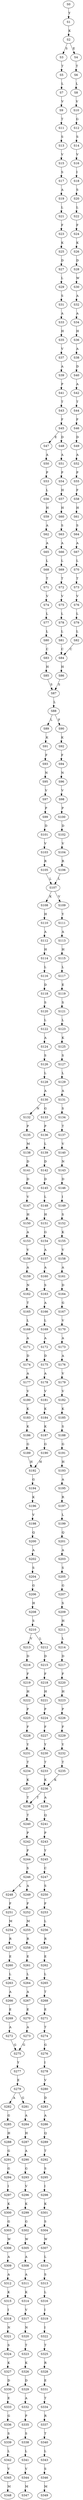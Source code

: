 strict digraph  {
	S0 -> S1 [ label = Y ];
	S1 -> S2 [ label = K ];
	S2 -> S3 [ label = S ];
	S2 -> S4 [ label = E ];
	S3 -> S5 [ label = T ];
	S4 -> S6 [ label = T ];
	S5 -> S7 [ label = L ];
	S6 -> S8 [ label = L ];
	S7 -> S9 [ label = V ];
	S8 -> S10 [ label = V ];
	S9 -> S11 [ label = T ];
	S10 -> S12 [ label = G ];
	S11 -> S13 [ label = S ];
	S12 -> S14 [ label = S ];
	S13 -> S15 [ label = V ];
	S14 -> S16 [ label = V ];
	S15 -> S17 [ label = S ];
	S16 -> S18 [ label = I ];
	S17 -> S19 [ label = A ];
	S18 -> S20 [ label = S ];
	S19 -> S21 [ label = L ];
	S20 -> S22 [ label = L ];
	S21 -> S23 [ label = F ];
	S22 -> S24 [ label = F ];
	S23 -> S25 [ label = K ];
	S24 -> S26 [ label = K ];
	S25 -> S27 [ label = D ];
	S26 -> S28 [ label = D ];
	S27 -> S29 [ label = L ];
	S28 -> S30 [ label = W ];
	S29 -> S31 [ label = S ];
	S30 -> S32 [ label = A ];
	S31 -> S33 [ label = A ];
	S32 -> S34 [ label = A ];
	S33 -> S35 [ label = H ];
	S34 -> S36 [ label = H ];
	S35 -> S37 [ label = V ];
	S36 -> S38 [ label = A ];
	S37 -> S39 [ label = A ];
	S38 -> S40 [ label = D ];
	S39 -> S41 [ label = P ];
	S40 -> S42 [ label = A ];
	S41 -> S43 [ label = T ];
	S42 -> S44 [ label = T ];
	S43 -> S45 [ label = F ];
	S44 -> S46 [ label = F ];
	S45 -> S47 [ label = E ];
	S45 -> S48 [ label = D ];
	S46 -> S49 [ label = D ];
	S47 -> S50 [ label = A ];
	S48 -> S51 [ label = A ];
	S49 -> S52 [ label = A ];
	S50 -> S53 [ label = P ];
	S51 -> S54 [ label = P ];
	S52 -> S55 [ label = P ];
	S53 -> S56 [ label = L ];
	S54 -> S57 [ label = H ];
	S55 -> S58 [ label = F ];
	S56 -> S59 [ label = H ];
	S57 -> S60 [ label = H ];
	S58 -> S61 [ label = H ];
	S59 -> S62 [ label = A ];
	S60 -> S63 [ label = S ];
	S61 -> S64 [ label = S ];
	S62 -> S65 [ label = A ];
	S63 -> S66 [ label = A ];
	S64 -> S67 [ label = A ];
	S65 -> S68 [ label = L ];
	S66 -> S69 [ label = L ];
	S67 -> S70 [ label = L ];
	S68 -> S71 [ label = T ];
	S69 -> S72 [ label = T ];
	S70 -> S73 [ label = T ];
	S71 -> S74 [ label = V ];
	S72 -> S75 [ label = V ];
	S73 -> S76 [ label = V ];
	S74 -> S77 [ label = L ];
	S75 -> S78 [ label = L ];
	S76 -> S79 [ label = L ];
	S77 -> S80 [ label = L ];
	S78 -> S81 [ label = L ];
	S79 -> S82 [ label = L ];
	S80 -> S83 [ label = C ];
	S81 -> S84 [ label = C ];
	S82 -> S84 [ label = C ];
	S83 -> S85 [ label = H ];
	S84 -> S86 [ label = H ];
	S85 -> S87 [ label = S ];
	S86 -> S87 [ label = S ];
	S87 -> S88 [ label = L ];
	S88 -> S89 [ label = L ];
	S88 -> S90 [ label = F ];
	S89 -> S91 [ label = K ];
	S90 -> S92 [ label = K ];
	S91 -> S93 [ label = F ];
	S92 -> S94 [ label = F ];
	S93 -> S95 [ label = N ];
	S94 -> S96 [ label = N ];
	S95 -> S97 [ label = V ];
	S96 -> S98 [ label = V ];
	S97 -> S99 [ label = P ];
	S98 -> S100 [ label = P ];
	S99 -> S101 [ label = D ];
	S100 -> S102 [ label = D ];
	S101 -> S103 [ label = V ];
	S102 -> S104 [ label = V ];
	S103 -> S105 [ label = R ];
	S104 -> S106 [ label = R ];
	S105 -> S107 [ label = L ];
	S106 -> S107 [ label = L ];
	S107 -> S108 [ label = K ];
	S107 -> S109 [ label = V ];
	S108 -> S110 [ label = H ];
	S109 -> S111 [ label = Y ];
	S110 -> S112 [ label = A ];
	S111 -> S113 [ label = A ];
	S112 -> S114 [ label = H ];
	S113 -> S115 [ label = H ];
	S114 -> S116 [ label = L ];
	S115 -> S117 [ label = L ];
	S116 -> S118 [ label = D ];
	S117 -> S119 [ label = E ];
	S118 -> S120 [ label = S ];
	S119 -> S121 [ label = S ];
	S120 -> S122 [ label = L ];
	S121 -> S123 [ label = L ];
	S122 -> S124 [ label = A ];
	S123 -> S125 [ label = K ];
	S124 -> S126 [ label = S ];
	S125 -> S127 [ label = S ];
	S126 -> S128 [ label = L ];
	S127 -> S129 [ label = L ];
	S128 -> S130 [ label = A ];
	S129 -> S131 [ label = A ];
	S130 -> S132 [ label = N ];
	S130 -> S133 [ label = G ];
	S131 -> S134 [ label = S ];
	S132 -> S135 [ label = P ];
	S133 -> S136 [ label = P ];
	S134 -> S137 [ label = T ];
	S135 -> S138 [ label = M ];
	S136 -> S139 [ label = L ];
	S137 -> S140 [ label = V ];
	S138 -> S141 [ label = D ];
	S139 -> S142 [ label = D ];
	S140 -> S143 [ label = N ];
	S141 -> S144 [ label = D ];
	S142 -> S145 [ label = D ];
	S143 -> S146 [ label = D ];
	S144 -> S147 [ label = V ];
	S145 -> S148 [ label = L ];
	S146 -> S149 [ label = I ];
	S147 -> S150 [ label = H ];
	S148 -> S151 [ label = H ];
	S149 -> S152 [ label = S ];
	S150 -> S153 [ label = A ];
	S151 -> S154 [ label = G ];
	S152 -> S155 [ label = K ];
	S153 -> S156 [ label = V ];
	S154 -> S157 [ label = A ];
	S155 -> S158 [ label = V ];
	S156 -> S159 [ label = A ];
	S157 -> S160 [ label = A ];
	S158 -> S161 [ label = A ];
	S159 -> S162 [ label = N ];
	S160 -> S163 [ label = S ];
	S161 -> S164 [ label = D ];
	S162 -> S165 [ label = T ];
	S163 -> S166 [ label = A ];
	S164 -> S167 [ label = G ];
	S165 -> S168 [ label = L ];
	S166 -> S169 [ label = L ];
	S167 -> S170 [ label = V ];
	S168 -> S171 [ label = A ];
	S169 -> S172 [ label = A ];
	S170 -> S173 [ label = A ];
	S171 -> S174 [ label = D ];
	S172 -> S175 [ label = D ];
	S173 -> S176 [ label = A ];
	S174 -> S177 [ label = A ];
	S175 -> S178 [ label = A ];
	S176 -> S179 [ label = V ];
	S177 -> S180 [ label = V ];
	S178 -> S181 [ label = V ];
	S179 -> S182 [ label = V ];
	S180 -> S183 [ label = K ];
	S181 -> S184 [ label = K ];
	S182 -> S185 [ label = K ];
	S183 -> S186 [ label = K ];
	S184 -> S187 [ label = K ];
	S185 -> S188 [ label = S ];
	S186 -> S189 [ label = G ];
	S187 -> S190 [ label = G ];
	S188 -> S191 [ label = G ];
	S189 -> S192 [ label = H ];
	S190 -> S192 [ label = H ];
	S191 -> S193 [ label = H ];
	S192 -> S194 [ label = G ];
	S193 -> S195 [ label = A ];
	S194 -> S196 [ label = K ];
	S195 -> S197 [ label = R ];
	S196 -> S198 [ label = V ];
	S197 -> S199 [ label = L ];
	S198 -> S200 [ label = Q ];
	S199 -> S201 [ label = Q ];
	S200 -> S202 [ label = A ];
	S201 -> S203 [ label = A ];
	S202 -> S204 [ label = S ];
	S203 -> S205 [ label = S ];
	S204 -> S206 [ label = G ];
	S205 -> S207 [ label = G ];
	S206 -> S208 [ label = H ];
	S207 -> S209 [ label = S ];
	S208 -> S210 [ label = S ];
	S209 -> S211 [ label = H ];
	S210 -> S212 [ label = L ];
	S210 -> S213 [ label = V ];
	S211 -> S214 [ label = L ];
	S212 -> S215 [ label = D ];
	S213 -> S216 [ label = D ];
	S214 -> S217 [ label = D ];
	S215 -> S218 [ label = F ];
	S216 -> S219 [ label = F ];
	S217 -> S220 [ label = F ];
	S218 -> S221 [ label = H ];
	S219 -> S222 [ label = H ];
	S220 -> S223 [ label = H ];
	S221 -> S224 [ label = P ];
	S222 -> S225 [ label = P ];
	S223 -> S226 [ label = P ];
	S224 -> S227 [ label = F ];
	S225 -> S228 [ label = F ];
	S226 -> S229 [ label = F ];
	S227 -> S230 [ label = Y ];
	S228 -> S231 [ label = Y ];
	S229 -> S232 [ label = Y ];
	S230 -> S233 [ label = T ];
	S231 -> S234 [ label = T ];
	S232 -> S235 [ label = T ];
	S233 -> S236 [ label = K ];
	S234 -> S237 [ label = K ];
	S235 -> S236 [ label = K ];
	S236 -> S238 [ label = T ];
	S236 -> S239 [ label = A ];
	S237 -> S238 [ label = T ];
	S238 -> S240 [ label = T ];
	S239 -> S241 [ label = Q ];
	S240 -> S242 [ label = P ];
	S241 -> S243 [ label = P ];
	S242 -> S244 [ label = F ];
	S243 -> S245 [ label = Y ];
	S244 -> S246 [ label = S ];
	S245 -> S247 [ label = C ];
	S246 -> S248 [ label = L ];
	S246 -> S249 [ label = A ];
	S247 -> S250 [ label = S ];
	S248 -> S251 [ label = F ];
	S249 -> S252 [ label = F ];
	S250 -> S253 [ label = F ];
	S251 -> S254 [ label = M ];
	S252 -> S255 [ label = M ];
	S253 -> S256 [ label = L ];
	S254 -> S257 [ label = R ];
	S255 -> S258 [ label = R ];
	S256 -> S259 [ label = R ];
	S257 -> S260 [ label = E ];
	S258 -> S261 [ label = E ];
	S259 -> S262 [ label = E ];
	S260 -> S263 [ label = L ];
	S261 -> S264 [ label = L ];
	S262 -> S265 [ label = L ];
	S263 -> S266 [ label = A ];
	S264 -> S267 [ label = A ];
	S265 -> S268 [ label = T ];
	S266 -> S269 [ label = E ];
	S267 -> S270 [ label = E ];
	S268 -> S271 [ label = E ];
	S269 -> S272 [ label = A ];
	S270 -> S273 [ label = A ];
	S271 -> S274 [ label = T ];
	S272 -> S275 [ label = G ];
	S273 -> S275 [ label = G ];
	S274 -> S276 [ label = G ];
	S275 -> S277 [ label = Y ];
	S276 -> S278 [ label = I ];
	S277 -> S279 [ label = E ];
	S278 -> S280 [ label = V ];
	S279 -> S281 [ label = G ];
	S279 -> S282 [ label = A ];
	S280 -> S283 [ label = D ];
	S281 -> S284 [ label = A ];
	S282 -> S285 [ label = G ];
	S283 -> S286 [ label = A ];
	S284 -> S287 [ label = H ];
	S285 -> S288 [ label = H ];
	S286 -> S289 [ label = Q ];
	S287 -> S290 [ label = A ];
	S288 -> S291 [ label = G ];
	S289 -> S292 [ label = T ];
	S290 -> S293 [ label = G ];
	S291 -> S294 [ label = G ];
	S292 -> S295 [ label = S ];
	S293 -> S296 [ label = V ];
	S294 -> S297 [ label = I ];
	S295 -> S298 [ label = I ];
	S296 -> S299 [ label = K ];
	S297 -> S300 [ label = K ];
	S298 -> S301 [ label = K ];
	S299 -> S302 [ label = G ];
	S300 -> S303 [ label = G ];
	S301 -> S304 [ label = S ];
	S302 -> S305 [ label = W ];
	S303 -> S306 [ label = W ];
	S304 -> S307 [ label = W ];
	S305 -> S308 [ label = A ];
	S306 -> S309 [ label = A ];
	S307 -> S310 [ label = L ];
	S308 -> S311 [ label = A ];
	S309 -> S312 [ label = A ];
	S310 -> S313 [ label = S ];
	S311 -> S314 [ label = K ];
	S312 -> S315 [ label = K ];
	S313 -> S316 [ label = L ];
	S314 -> S317 [ label = V ];
	S315 -> S318 [ label = I ];
	S316 -> S319 [ label = I ];
	S317 -> S320 [ label = N ];
	S318 -> S321 [ label = N ];
	S319 -> S322 [ label = I ];
	S320 -> S323 [ label = T ];
	S321 -> S324 [ label = S ];
	S322 -> S325 [ label = T ];
	S323 -> S326 [ label = K ];
	S324 -> S327 [ label = K ];
	S325 -> S328 [ label = R ];
	S326 -> S329 [ label = D ];
	S327 -> S330 [ label = D ];
	S328 -> S331 [ label = E ];
	S329 -> S332 [ label = A ];
	S330 -> S333 [ label = E ];
	S331 -> S334 [ label = T ];
	S332 -> S335 [ label = P ];
	S333 -> S336 [ label = G ];
	S334 -> S337 [ label = R ];
	S335 -> S338 [ label = S ];
	S336 -> S339 [ label = S ];
	S337 -> S340 [ label = T ];
	S338 -> S341 [ label = L ];
	S339 -> S342 [ label = L ];
	S340 -> S343 [ label = L ];
	S341 -> S344 [ label = V ];
	S342 -> S345 [ label = V ];
	S343 -> S346 [ label = S ];
	S344 -> S347 [ label = M ];
	S345 -> S348 [ label = M ];
	S346 -> S349 [ label = M ];
}
